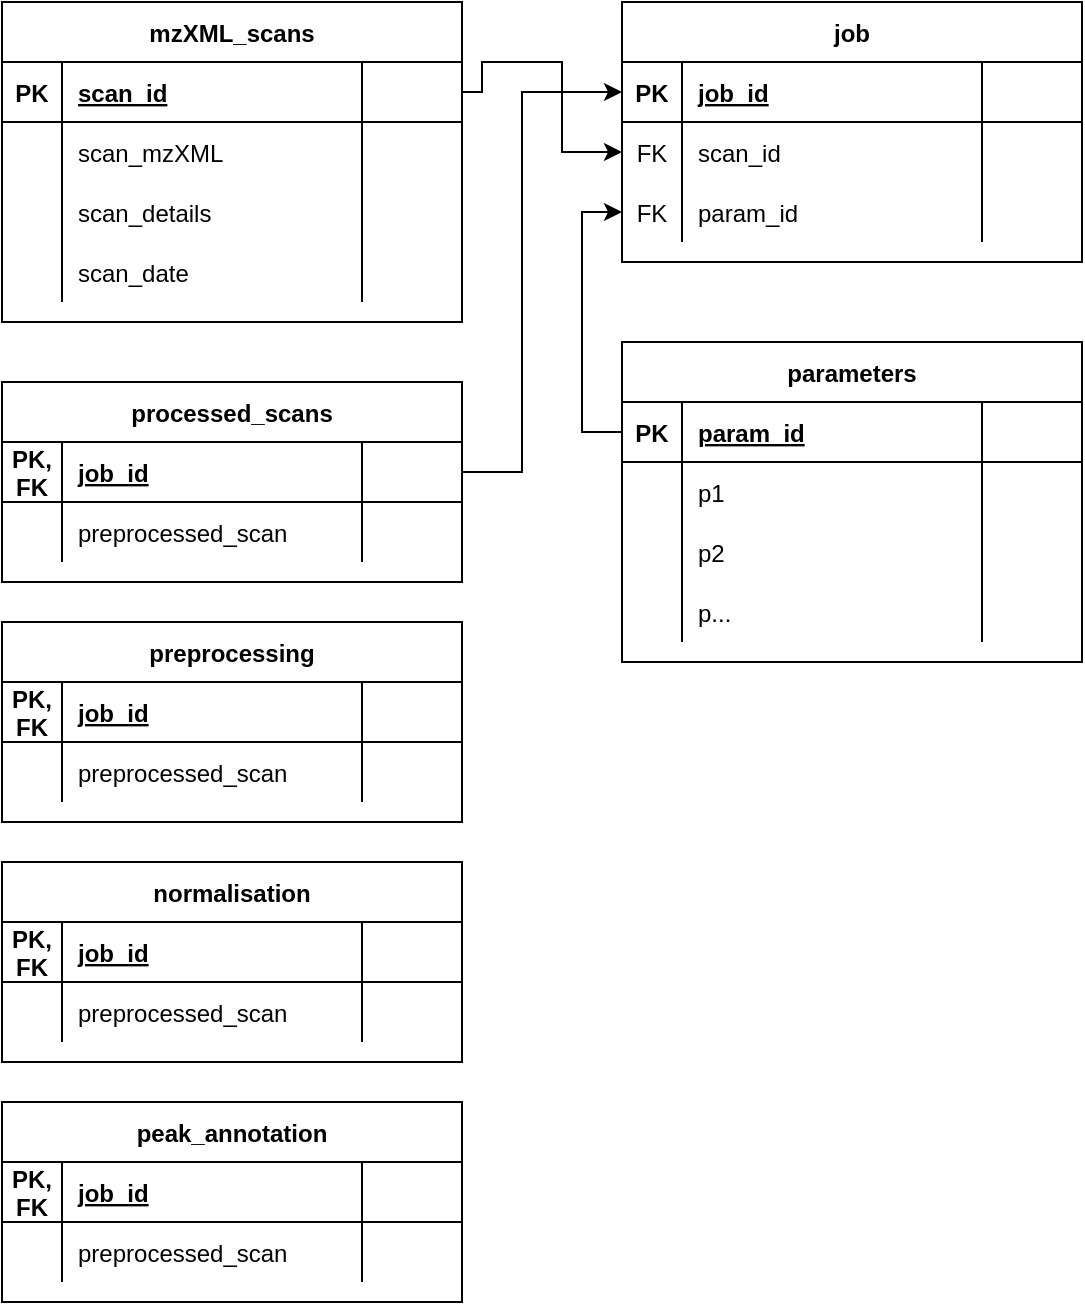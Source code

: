 <mxfile version="20.3.7" type="device"><diagram id="QG6M34EupGNv2d6uqnjn" name="Page-1"><mxGraphModel dx="590" dy="757" grid="1" gridSize="10" guides="1" tooltips="1" connect="1" arrows="1" fold="1" page="1" pageScale="1" pageWidth="850" pageHeight="1100" math="0" shadow="0"><root><mxCell id="0"/><mxCell id="1" parent="0"/><mxCell id="KLyxtXW5PcwZ7IORyMJw-84" value="mzXML_scans" style="shape=table;startSize=30;container=1;collapsible=1;childLayout=tableLayout;fixedRows=1;rowLines=0;fontStyle=1;align=center;resizeLast=1;" vertex="1" parent="1"><mxGeometry x="70" y="310" width="230" height="160" as="geometry"/></mxCell><mxCell id="KLyxtXW5PcwZ7IORyMJw-85" value="" style="shape=tableRow;horizontal=0;startSize=0;swimlaneHead=0;swimlaneBody=0;fillColor=none;collapsible=0;dropTarget=0;points=[[0,0.5],[1,0.5]];portConstraint=eastwest;top=0;left=0;right=0;bottom=1;" vertex="1" parent="KLyxtXW5PcwZ7IORyMJw-84"><mxGeometry y="30" width="230" height="30" as="geometry"/></mxCell><mxCell id="KLyxtXW5PcwZ7IORyMJw-86" value="PK" style="shape=partialRectangle;connectable=0;fillColor=none;top=0;left=0;bottom=0;right=0;fontStyle=1;overflow=hidden;" vertex="1" parent="KLyxtXW5PcwZ7IORyMJw-85"><mxGeometry width="30" height="30" as="geometry"><mxRectangle width="30" height="30" as="alternateBounds"/></mxGeometry></mxCell><mxCell id="KLyxtXW5PcwZ7IORyMJw-87" value="scan_id" style="shape=partialRectangle;connectable=0;fillColor=none;top=0;left=0;bottom=0;right=0;align=left;spacingLeft=6;fontStyle=5;overflow=hidden;" vertex="1" parent="KLyxtXW5PcwZ7IORyMJw-85"><mxGeometry x="30" width="150" height="30" as="geometry"><mxRectangle width="150" height="30" as="alternateBounds"/></mxGeometry></mxCell><mxCell id="KLyxtXW5PcwZ7IORyMJw-101" style="shape=partialRectangle;connectable=0;fillColor=none;top=0;left=0;bottom=0;right=0;align=left;spacingLeft=6;fontStyle=5;overflow=hidden;" vertex="1" parent="KLyxtXW5PcwZ7IORyMJw-85"><mxGeometry x="180" width="50" height="30" as="geometry"><mxRectangle width="50" height="30" as="alternateBounds"/></mxGeometry></mxCell><mxCell id="KLyxtXW5PcwZ7IORyMJw-88" value="" style="shape=tableRow;horizontal=0;startSize=0;swimlaneHead=0;swimlaneBody=0;fillColor=none;collapsible=0;dropTarget=0;points=[[0,0.5],[1,0.5]];portConstraint=eastwest;top=0;left=0;right=0;bottom=0;" vertex="1" parent="KLyxtXW5PcwZ7IORyMJw-84"><mxGeometry y="60" width="230" height="30" as="geometry"/></mxCell><mxCell id="KLyxtXW5PcwZ7IORyMJw-89" value="" style="shape=partialRectangle;connectable=0;fillColor=none;top=0;left=0;bottom=0;right=0;editable=1;overflow=hidden;" vertex="1" parent="KLyxtXW5PcwZ7IORyMJw-88"><mxGeometry width="30" height="30" as="geometry"><mxRectangle width="30" height="30" as="alternateBounds"/></mxGeometry></mxCell><mxCell id="KLyxtXW5PcwZ7IORyMJw-90" value="scan_mzXML" style="shape=partialRectangle;connectable=0;fillColor=none;top=0;left=0;bottom=0;right=0;align=left;spacingLeft=6;overflow=hidden;" vertex="1" parent="KLyxtXW5PcwZ7IORyMJw-88"><mxGeometry x="30" width="150" height="30" as="geometry"><mxRectangle width="150" height="30" as="alternateBounds"/></mxGeometry></mxCell><mxCell id="KLyxtXW5PcwZ7IORyMJw-102" style="shape=partialRectangle;connectable=0;fillColor=none;top=0;left=0;bottom=0;right=0;align=left;spacingLeft=6;overflow=hidden;" vertex="1" parent="KLyxtXW5PcwZ7IORyMJw-88"><mxGeometry x="180" width="50" height="30" as="geometry"><mxRectangle width="50" height="30" as="alternateBounds"/></mxGeometry></mxCell><mxCell id="KLyxtXW5PcwZ7IORyMJw-91" value="" style="shape=tableRow;horizontal=0;startSize=0;swimlaneHead=0;swimlaneBody=0;fillColor=none;collapsible=0;dropTarget=0;points=[[0,0.5],[1,0.5]];portConstraint=eastwest;top=0;left=0;right=0;bottom=0;" vertex="1" parent="KLyxtXW5PcwZ7IORyMJw-84"><mxGeometry y="90" width="230" height="30" as="geometry"/></mxCell><mxCell id="KLyxtXW5PcwZ7IORyMJw-92" value="" style="shape=partialRectangle;connectable=0;fillColor=none;top=0;left=0;bottom=0;right=0;editable=1;overflow=hidden;" vertex="1" parent="KLyxtXW5PcwZ7IORyMJw-91"><mxGeometry width="30" height="30" as="geometry"><mxRectangle width="30" height="30" as="alternateBounds"/></mxGeometry></mxCell><mxCell id="KLyxtXW5PcwZ7IORyMJw-93" value="scan_details" style="shape=partialRectangle;connectable=0;fillColor=none;top=0;left=0;bottom=0;right=0;align=left;spacingLeft=6;overflow=hidden;" vertex="1" parent="KLyxtXW5PcwZ7IORyMJw-91"><mxGeometry x="30" width="150" height="30" as="geometry"><mxRectangle width="150" height="30" as="alternateBounds"/></mxGeometry></mxCell><mxCell id="KLyxtXW5PcwZ7IORyMJw-103" style="shape=partialRectangle;connectable=0;fillColor=none;top=0;left=0;bottom=0;right=0;align=left;spacingLeft=6;overflow=hidden;" vertex="1" parent="KLyxtXW5PcwZ7IORyMJw-91"><mxGeometry x="180" width="50" height="30" as="geometry"><mxRectangle width="50" height="30" as="alternateBounds"/></mxGeometry></mxCell><mxCell id="KLyxtXW5PcwZ7IORyMJw-94" value="" style="shape=tableRow;horizontal=0;startSize=0;swimlaneHead=0;swimlaneBody=0;fillColor=none;collapsible=0;dropTarget=0;points=[[0,0.5],[1,0.5]];portConstraint=eastwest;top=0;left=0;right=0;bottom=0;" vertex="1" parent="KLyxtXW5PcwZ7IORyMJw-84"><mxGeometry y="120" width="230" height="30" as="geometry"/></mxCell><mxCell id="KLyxtXW5PcwZ7IORyMJw-95" value="" style="shape=partialRectangle;connectable=0;fillColor=none;top=0;left=0;bottom=0;right=0;editable=1;overflow=hidden;" vertex="1" parent="KLyxtXW5PcwZ7IORyMJw-94"><mxGeometry width="30" height="30" as="geometry"><mxRectangle width="30" height="30" as="alternateBounds"/></mxGeometry></mxCell><mxCell id="KLyxtXW5PcwZ7IORyMJw-96" value="scan_date" style="shape=partialRectangle;connectable=0;fillColor=none;top=0;left=0;bottom=0;right=0;align=left;spacingLeft=6;overflow=hidden;" vertex="1" parent="KLyxtXW5PcwZ7IORyMJw-94"><mxGeometry x="30" width="150" height="30" as="geometry"><mxRectangle width="150" height="30" as="alternateBounds"/></mxGeometry></mxCell><mxCell id="KLyxtXW5PcwZ7IORyMJw-104" style="shape=partialRectangle;connectable=0;fillColor=none;top=0;left=0;bottom=0;right=0;align=left;spacingLeft=6;overflow=hidden;" vertex="1" parent="KLyxtXW5PcwZ7IORyMJw-94"><mxGeometry x="180" width="50" height="30" as="geometry"><mxRectangle width="50" height="30" as="alternateBounds"/></mxGeometry></mxCell><mxCell id="KLyxtXW5PcwZ7IORyMJw-105" value="parameters" style="shape=table;startSize=30;container=1;collapsible=1;childLayout=tableLayout;fixedRows=1;rowLines=0;fontStyle=1;align=center;resizeLast=1;" vertex="1" parent="1"><mxGeometry x="380" y="480" width="230" height="160" as="geometry"/></mxCell><mxCell id="KLyxtXW5PcwZ7IORyMJw-106" value="" style="shape=tableRow;horizontal=0;startSize=0;swimlaneHead=0;swimlaneBody=0;fillColor=none;collapsible=0;dropTarget=0;points=[[0,0.5],[1,0.5]];portConstraint=eastwest;top=0;left=0;right=0;bottom=1;" vertex="1" parent="KLyxtXW5PcwZ7IORyMJw-105"><mxGeometry y="30" width="230" height="30" as="geometry"/></mxCell><mxCell id="KLyxtXW5PcwZ7IORyMJw-107" value="PK" style="shape=partialRectangle;connectable=0;fillColor=none;top=0;left=0;bottom=0;right=0;fontStyle=1;overflow=hidden;" vertex="1" parent="KLyxtXW5PcwZ7IORyMJw-106"><mxGeometry width="30" height="30" as="geometry"><mxRectangle width="30" height="30" as="alternateBounds"/></mxGeometry></mxCell><mxCell id="KLyxtXW5PcwZ7IORyMJw-108" value="param_id" style="shape=partialRectangle;connectable=0;fillColor=none;top=0;left=0;bottom=0;right=0;align=left;spacingLeft=6;fontStyle=5;overflow=hidden;" vertex="1" parent="KLyxtXW5PcwZ7IORyMJw-106"><mxGeometry x="30" width="150" height="30" as="geometry"><mxRectangle width="150" height="30" as="alternateBounds"/></mxGeometry></mxCell><mxCell id="KLyxtXW5PcwZ7IORyMJw-109" style="shape=partialRectangle;connectable=0;fillColor=none;top=0;left=0;bottom=0;right=0;align=left;spacingLeft=6;fontStyle=5;overflow=hidden;" vertex="1" parent="KLyxtXW5PcwZ7IORyMJw-106"><mxGeometry x="180" width="50" height="30" as="geometry"><mxRectangle width="50" height="30" as="alternateBounds"/></mxGeometry></mxCell><mxCell id="KLyxtXW5PcwZ7IORyMJw-110" value="" style="shape=tableRow;horizontal=0;startSize=0;swimlaneHead=0;swimlaneBody=0;fillColor=none;collapsible=0;dropTarget=0;points=[[0,0.5],[1,0.5]];portConstraint=eastwest;top=0;left=0;right=0;bottom=0;" vertex="1" parent="KLyxtXW5PcwZ7IORyMJw-105"><mxGeometry y="60" width="230" height="30" as="geometry"/></mxCell><mxCell id="KLyxtXW5PcwZ7IORyMJw-111" value="" style="shape=partialRectangle;connectable=0;fillColor=none;top=0;left=0;bottom=0;right=0;editable=1;overflow=hidden;" vertex="1" parent="KLyxtXW5PcwZ7IORyMJw-110"><mxGeometry width="30" height="30" as="geometry"><mxRectangle width="30" height="30" as="alternateBounds"/></mxGeometry></mxCell><mxCell id="KLyxtXW5PcwZ7IORyMJw-112" value="p1" style="shape=partialRectangle;connectable=0;fillColor=none;top=0;left=0;bottom=0;right=0;align=left;spacingLeft=6;overflow=hidden;" vertex="1" parent="KLyxtXW5PcwZ7IORyMJw-110"><mxGeometry x="30" width="150" height="30" as="geometry"><mxRectangle width="150" height="30" as="alternateBounds"/></mxGeometry></mxCell><mxCell id="KLyxtXW5PcwZ7IORyMJw-113" style="shape=partialRectangle;connectable=0;fillColor=none;top=0;left=0;bottom=0;right=0;align=left;spacingLeft=6;overflow=hidden;" vertex="1" parent="KLyxtXW5PcwZ7IORyMJw-110"><mxGeometry x="180" width="50" height="30" as="geometry"><mxRectangle width="50" height="30" as="alternateBounds"/></mxGeometry></mxCell><mxCell id="KLyxtXW5PcwZ7IORyMJw-114" value="" style="shape=tableRow;horizontal=0;startSize=0;swimlaneHead=0;swimlaneBody=0;fillColor=none;collapsible=0;dropTarget=0;points=[[0,0.5],[1,0.5]];portConstraint=eastwest;top=0;left=0;right=0;bottom=0;" vertex="1" parent="KLyxtXW5PcwZ7IORyMJw-105"><mxGeometry y="90" width="230" height="30" as="geometry"/></mxCell><mxCell id="KLyxtXW5PcwZ7IORyMJw-115" value="" style="shape=partialRectangle;connectable=0;fillColor=none;top=0;left=0;bottom=0;right=0;editable=1;overflow=hidden;" vertex="1" parent="KLyxtXW5PcwZ7IORyMJw-114"><mxGeometry width="30" height="30" as="geometry"><mxRectangle width="30" height="30" as="alternateBounds"/></mxGeometry></mxCell><mxCell id="KLyxtXW5PcwZ7IORyMJw-116" value="p2" style="shape=partialRectangle;connectable=0;fillColor=none;top=0;left=0;bottom=0;right=0;align=left;spacingLeft=6;overflow=hidden;" vertex="1" parent="KLyxtXW5PcwZ7IORyMJw-114"><mxGeometry x="30" width="150" height="30" as="geometry"><mxRectangle width="150" height="30" as="alternateBounds"/></mxGeometry></mxCell><mxCell id="KLyxtXW5PcwZ7IORyMJw-117" style="shape=partialRectangle;connectable=0;fillColor=none;top=0;left=0;bottom=0;right=0;align=left;spacingLeft=6;overflow=hidden;" vertex="1" parent="KLyxtXW5PcwZ7IORyMJw-114"><mxGeometry x="180" width="50" height="30" as="geometry"><mxRectangle width="50" height="30" as="alternateBounds"/></mxGeometry></mxCell><mxCell id="KLyxtXW5PcwZ7IORyMJw-118" value="" style="shape=tableRow;horizontal=0;startSize=0;swimlaneHead=0;swimlaneBody=0;fillColor=none;collapsible=0;dropTarget=0;points=[[0,0.5],[1,0.5]];portConstraint=eastwest;top=0;left=0;right=0;bottom=0;" vertex="1" parent="KLyxtXW5PcwZ7IORyMJw-105"><mxGeometry y="120" width="230" height="30" as="geometry"/></mxCell><mxCell id="KLyxtXW5PcwZ7IORyMJw-119" value="" style="shape=partialRectangle;connectable=0;fillColor=none;top=0;left=0;bottom=0;right=0;editable=1;overflow=hidden;" vertex="1" parent="KLyxtXW5PcwZ7IORyMJw-118"><mxGeometry width="30" height="30" as="geometry"><mxRectangle width="30" height="30" as="alternateBounds"/></mxGeometry></mxCell><mxCell id="KLyxtXW5PcwZ7IORyMJw-120" value="p..." style="shape=partialRectangle;connectable=0;fillColor=none;top=0;left=0;bottom=0;right=0;align=left;spacingLeft=6;overflow=hidden;" vertex="1" parent="KLyxtXW5PcwZ7IORyMJw-118"><mxGeometry x="30" width="150" height="30" as="geometry"><mxRectangle width="150" height="30" as="alternateBounds"/></mxGeometry></mxCell><mxCell id="KLyxtXW5PcwZ7IORyMJw-121" style="shape=partialRectangle;connectable=0;fillColor=none;top=0;left=0;bottom=0;right=0;align=left;spacingLeft=6;overflow=hidden;" vertex="1" parent="KLyxtXW5PcwZ7IORyMJw-118"><mxGeometry x="180" width="50" height="30" as="geometry"><mxRectangle width="50" height="30" as="alternateBounds"/></mxGeometry></mxCell><mxCell id="KLyxtXW5PcwZ7IORyMJw-122" value="job" style="shape=table;startSize=30;container=1;collapsible=1;childLayout=tableLayout;fixedRows=1;rowLines=0;fontStyle=1;align=center;resizeLast=1;" vertex="1" parent="1"><mxGeometry x="380" y="310" width="230" height="130" as="geometry"/></mxCell><mxCell id="KLyxtXW5PcwZ7IORyMJw-123" value="" style="shape=tableRow;horizontal=0;startSize=0;swimlaneHead=0;swimlaneBody=0;fillColor=none;collapsible=0;dropTarget=0;points=[[0,0.5],[1,0.5]];portConstraint=eastwest;top=0;left=0;right=0;bottom=1;" vertex="1" parent="KLyxtXW5PcwZ7IORyMJw-122"><mxGeometry y="30" width="230" height="30" as="geometry"/></mxCell><mxCell id="KLyxtXW5PcwZ7IORyMJw-124" value="PK" style="shape=partialRectangle;connectable=0;fillColor=none;top=0;left=0;bottom=0;right=0;fontStyle=1;overflow=hidden;" vertex="1" parent="KLyxtXW5PcwZ7IORyMJw-123"><mxGeometry width="30" height="30" as="geometry"><mxRectangle width="30" height="30" as="alternateBounds"/></mxGeometry></mxCell><mxCell id="KLyxtXW5PcwZ7IORyMJw-125" value="job_id" style="shape=partialRectangle;connectable=0;fillColor=none;top=0;left=0;bottom=0;right=0;align=left;spacingLeft=6;fontStyle=5;overflow=hidden;" vertex="1" parent="KLyxtXW5PcwZ7IORyMJw-123"><mxGeometry x="30" width="150" height="30" as="geometry"><mxRectangle width="150" height="30" as="alternateBounds"/></mxGeometry></mxCell><mxCell id="KLyxtXW5PcwZ7IORyMJw-126" style="shape=partialRectangle;connectable=0;fillColor=none;top=0;left=0;bottom=0;right=0;align=left;spacingLeft=6;fontStyle=5;overflow=hidden;" vertex="1" parent="KLyxtXW5PcwZ7IORyMJw-123"><mxGeometry x="180" width="50" height="30" as="geometry"><mxRectangle width="50" height="30" as="alternateBounds"/></mxGeometry></mxCell><mxCell id="KLyxtXW5PcwZ7IORyMJw-127" value="" style="shape=tableRow;horizontal=0;startSize=0;swimlaneHead=0;swimlaneBody=0;fillColor=none;collapsible=0;dropTarget=0;points=[[0,0.5],[1,0.5]];portConstraint=eastwest;top=0;left=0;right=0;bottom=0;" vertex="1" parent="KLyxtXW5PcwZ7IORyMJw-122"><mxGeometry y="60" width="230" height="30" as="geometry"/></mxCell><mxCell id="KLyxtXW5PcwZ7IORyMJw-128" value="FK" style="shape=partialRectangle;connectable=0;fillColor=none;top=0;left=0;bottom=0;right=0;editable=1;overflow=hidden;" vertex="1" parent="KLyxtXW5PcwZ7IORyMJw-127"><mxGeometry width="30" height="30" as="geometry"><mxRectangle width="30" height="30" as="alternateBounds"/></mxGeometry></mxCell><mxCell id="KLyxtXW5PcwZ7IORyMJw-129" value="scan_id" style="shape=partialRectangle;connectable=0;fillColor=none;top=0;left=0;bottom=0;right=0;align=left;spacingLeft=6;overflow=hidden;" vertex="1" parent="KLyxtXW5PcwZ7IORyMJw-127"><mxGeometry x="30" width="150" height="30" as="geometry"><mxRectangle width="150" height="30" as="alternateBounds"/></mxGeometry></mxCell><mxCell id="KLyxtXW5PcwZ7IORyMJw-130" style="shape=partialRectangle;connectable=0;fillColor=none;top=0;left=0;bottom=0;right=0;align=left;spacingLeft=6;overflow=hidden;" vertex="1" parent="KLyxtXW5PcwZ7IORyMJw-127"><mxGeometry x="180" width="50" height="30" as="geometry"><mxRectangle width="50" height="30" as="alternateBounds"/></mxGeometry></mxCell><mxCell id="KLyxtXW5PcwZ7IORyMJw-131" value="" style="shape=tableRow;horizontal=0;startSize=0;swimlaneHead=0;swimlaneBody=0;fillColor=none;collapsible=0;dropTarget=0;points=[[0,0.5],[1,0.5]];portConstraint=eastwest;top=0;left=0;right=0;bottom=0;" vertex="1" parent="KLyxtXW5PcwZ7IORyMJw-122"><mxGeometry y="90" width="230" height="30" as="geometry"/></mxCell><mxCell id="KLyxtXW5PcwZ7IORyMJw-132" value="FK" style="shape=partialRectangle;connectable=0;fillColor=none;top=0;left=0;bottom=0;right=0;editable=1;overflow=hidden;" vertex="1" parent="KLyxtXW5PcwZ7IORyMJw-131"><mxGeometry width="30" height="30" as="geometry"><mxRectangle width="30" height="30" as="alternateBounds"/></mxGeometry></mxCell><mxCell id="KLyxtXW5PcwZ7IORyMJw-133" value="param_id" style="shape=partialRectangle;connectable=0;fillColor=none;top=0;left=0;bottom=0;right=0;align=left;spacingLeft=6;overflow=hidden;" vertex="1" parent="KLyxtXW5PcwZ7IORyMJw-131"><mxGeometry x="30" width="150" height="30" as="geometry"><mxRectangle width="150" height="30" as="alternateBounds"/></mxGeometry></mxCell><mxCell id="KLyxtXW5PcwZ7IORyMJw-134" style="shape=partialRectangle;connectable=0;fillColor=none;top=0;left=0;bottom=0;right=0;align=left;spacingLeft=6;overflow=hidden;" vertex="1" parent="KLyxtXW5PcwZ7IORyMJw-131"><mxGeometry x="180" width="50" height="30" as="geometry"><mxRectangle width="50" height="30" as="alternateBounds"/></mxGeometry></mxCell><mxCell id="KLyxtXW5PcwZ7IORyMJw-139" style="edgeStyle=orthogonalEdgeStyle;rounded=0;orthogonalLoop=1;jettySize=auto;html=1;exitX=1;exitY=0.5;exitDx=0;exitDy=0;" edge="1" parent="1" source="KLyxtXW5PcwZ7IORyMJw-85" target="KLyxtXW5PcwZ7IORyMJw-127"><mxGeometry relative="1" as="geometry"><Array as="points"><mxPoint x="310" y="355"/><mxPoint x="310" y="340"/><mxPoint x="350" y="340"/><mxPoint x="350" y="385"/></Array></mxGeometry></mxCell><mxCell id="KLyxtXW5PcwZ7IORyMJw-140" style="edgeStyle=orthogonalEdgeStyle;rounded=0;orthogonalLoop=1;jettySize=auto;html=1;entryX=0;entryY=0.5;entryDx=0;entryDy=0;" edge="1" parent="1" source="KLyxtXW5PcwZ7IORyMJw-106" target="KLyxtXW5PcwZ7IORyMJw-131"><mxGeometry relative="1" as="geometry"/></mxCell><mxCell id="KLyxtXW5PcwZ7IORyMJw-154" style="edgeStyle=orthogonalEdgeStyle;rounded=0;orthogonalLoop=1;jettySize=auto;html=1;entryX=0;entryY=0.5;entryDx=0;entryDy=0;exitX=1;exitY=0.5;exitDx=0;exitDy=0;" edge="1" parent="1" source="KLyxtXW5PcwZ7IORyMJw-142" target="KLyxtXW5PcwZ7IORyMJw-123"><mxGeometry relative="1" as="geometry"><Array as="points"><mxPoint x="330" y="545"/><mxPoint x="330" y="355"/></Array></mxGeometry></mxCell><mxCell id="KLyxtXW5PcwZ7IORyMJw-141" value="processed_scans" style="shape=table;startSize=30;container=1;collapsible=1;childLayout=tableLayout;fixedRows=1;rowLines=0;fontStyle=1;align=center;resizeLast=1;" vertex="1" parent="1"><mxGeometry x="70" y="500" width="230" height="100" as="geometry"/></mxCell><mxCell id="KLyxtXW5PcwZ7IORyMJw-142" value="" style="shape=tableRow;horizontal=0;startSize=0;swimlaneHead=0;swimlaneBody=0;fillColor=none;collapsible=0;dropTarget=0;points=[[0,0.5],[1,0.5]];portConstraint=eastwest;top=0;left=0;right=0;bottom=1;" vertex="1" parent="KLyxtXW5PcwZ7IORyMJw-141"><mxGeometry y="30" width="230" height="30" as="geometry"/></mxCell><mxCell id="KLyxtXW5PcwZ7IORyMJw-143" value="PK,&#xA;FK&#xA;" style="shape=partialRectangle;connectable=0;fillColor=none;top=0;left=0;bottom=0;right=0;fontStyle=1;overflow=hidden;" vertex="1" parent="KLyxtXW5PcwZ7IORyMJw-142"><mxGeometry width="30" height="30" as="geometry"><mxRectangle width="30" height="30" as="alternateBounds"/></mxGeometry></mxCell><mxCell id="KLyxtXW5PcwZ7IORyMJw-144" value="job_id" style="shape=partialRectangle;connectable=0;fillColor=none;top=0;left=0;bottom=0;right=0;align=left;spacingLeft=6;fontStyle=5;overflow=hidden;" vertex="1" parent="KLyxtXW5PcwZ7IORyMJw-142"><mxGeometry x="30" width="150" height="30" as="geometry"><mxRectangle width="150" height="30" as="alternateBounds"/></mxGeometry></mxCell><mxCell id="KLyxtXW5PcwZ7IORyMJw-145" style="shape=partialRectangle;connectable=0;fillColor=none;top=0;left=0;bottom=0;right=0;align=left;spacingLeft=6;fontStyle=5;overflow=hidden;" vertex="1" parent="KLyxtXW5PcwZ7IORyMJw-142"><mxGeometry x="180" width="50" height="30" as="geometry"><mxRectangle width="50" height="30" as="alternateBounds"/></mxGeometry></mxCell><mxCell id="KLyxtXW5PcwZ7IORyMJw-146" value="" style="shape=tableRow;horizontal=0;startSize=0;swimlaneHead=0;swimlaneBody=0;fillColor=none;collapsible=0;dropTarget=0;points=[[0,0.5],[1,0.5]];portConstraint=eastwest;top=0;left=0;right=0;bottom=0;" vertex="1" parent="KLyxtXW5PcwZ7IORyMJw-141"><mxGeometry y="60" width="230" height="30" as="geometry"/></mxCell><mxCell id="KLyxtXW5PcwZ7IORyMJw-147" value="" style="shape=partialRectangle;connectable=0;fillColor=none;top=0;left=0;bottom=0;right=0;editable=1;overflow=hidden;" vertex="1" parent="KLyxtXW5PcwZ7IORyMJw-146"><mxGeometry width="30" height="30" as="geometry"><mxRectangle width="30" height="30" as="alternateBounds"/></mxGeometry></mxCell><mxCell id="KLyxtXW5PcwZ7IORyMJw-148" value="preprocessed_scan" style="shape=partialRectangle;connectable=0;fillColor=none;top=0;left=0;bottom=0;right=0;align=left;spacingLeft=6;overflow=hidden;" vertex="1" parent="KLyxtXW5PcwZ7IORyMJw-146"><mxGeometry x="30" width="150" height="30" as="geometry"><mxRectangle width="150" height="30" as="alternateBounds"/></mxGeometry></mxCell><mxCell id="KLyxtXW5PcwZ7IORyMJw-149" style="shape=partialRectangle;connectable=0;fillColor=none;top=0;left=0;bottom=0;right=0;align=left;spacingLeft=6;overflow=hidden;" vertex="1" parent="KLyxtXW5PcwZ7IORyMJw-146"><mxGeometry x="180" width="50" height="30" as="geometry"><mxRectangle width="50" height="30" as="alternateBounds"/></mxGeometry></mxCell><mxCell id="KLyxtXW5PcwZ7IORyMJw-156" value="preprocessing" style="shape=table;startSize=30;container=1;collapsible=1;childLayout=tableLayout;fixedRows=1;rowLines=0;fontStyle=1;align=center;resizeLast=1;" vertex="1" parent="1"><mxGeometry x="70" y="620" width="230" height="100" as="geometry"/></mxCell><mxCell id="KLyxtXW5PcwZ7IORyMJw-157" value="" style="shape=tableRow;horizontal=0;startSize=0;swimlaneHead=0;swimlaneBody=0;fillColor=none;collapsible=0;dropTarget=0;points=[[0,0.5],[1,0.5]];portConstraint=eastwest;top=0;left=0;right=0;bottom=1;" vertex="1" parent="KLyxtXW5PcwZ7IORyMJw-156"><mxGeometry y="30" width="230" height="30" as="geometry"/></mxCell><mxCell id="KLyxtXW5PcwZ7IORyMJw-158" value="PK,&#xA;FK&#xA;" style="shape=partialRectangle;connectable=0;fillColor=none;top=0;left=0;bottom=0;right=0;fontStyle=1;overflow=hidden;" vertex="1" parent="KLyxtXW5PcwZ7IORyMJw-157"><mxGeometry width="30" height="30" as="geometry"><mxRectangle width="30" height="30" as="alternateBounds"/></mxGeometry></mxCell><mxCell id="KLyxtXW5PcwZ7IORyMJw-159" value="job_id" style="shape=partialRectangle;connectable=0;fillColor=none;top=0;left=0;bottom=0;right=0;align=left;spacingLeft=6;fontStyle=5;overflow=hidden;" vertex="1" parent="KLyxtXW5PcwZ7IORyMJw-157"><mxGeometry x="30" width="150" height="30" as="geometry"><mxRectangle width="150" height="30" as="alternateBounds"/></mxGeometry></mxCell><mxCell id="KLyxtXW5PcwZ7IORyMJw-160" style="shape=partialRectangle;connectable=0;fillColor=none;top=0;left=0;bottom=0;right=0;align=left;spacingLeft=6;fontStyle=5;overflow=hidden;" vertex="1" parent="KLyxtXW5PcwZ7IORyMJw-157"><mxGeometry x="180" width="50" height="30" as="geometry"><mxRectangle width="50" height="30" as="alternateBounds"/></mxGeometry></mxCell><mxCell id="KLyxtXW5PcwZ7IORyMJw-161" value="" style="shape=tableRow;horizontal=0;startSize=0;swimlaneHead=0;swimlaneBody=0;fillColor=none;collapsible=0;dropTarget=0;points=[[0,0.5],[1,0.5]];portConstraint=eastwest;top=0;left=0;right=0;bottom=0;" vertex="1" parent="KLyxtXW5PcwZ7IORyMJw-156"><mxGeometry y="60" width="230" height="30" as="geometry"/></mxCell><mxCell id="KLyxtXW5PcwZ7IORyMJw-162" value="" style="shape=partialRectangle;connectable=0;fillColor=none;top=0;left=0;bottom=0;right=0;editable=1;overflow=hidden;" vertex="1" parent="KLyxtXW5PcwZ7IORyMJw-161"><mxGeometry width="30" height="30" as="geometry"><mxRectangle width="30" height="30" as="alternateBounds"/></mxGeometry></mxCell><mxCell id="KLyxtXW5PcwZ7IORyMJw-163" value="preprocessed_scan" style="shape=partialRectangle;connectable=0;fillColor=none;top=0;left=0;bottom=0;right=0;align=left;spacingLeft=6;overflow=hidden;" vertex="1" parent="KLyxtXW5PcwZ7IORyMJw-161"><mxGeometry x="30" width="150" height="30" as="geometry"><mxRectangle width="150" height="30" as="alternateBounds"/></mxGeometry></mxCell><mxCell id="KLyxtXW5PcwZ7IORyMJw-164" style="shape=partialRectangle;connectable=0;fillColor=none;top=0;left=0;bottom=0;right=0;align=left;spacingLeft=6;overflow=hidden;" vertex="1" parent="KLyxtXW5PcwZ7IORyMJw-161"><mxGeometry x="180" width="50" height="30" as="geometry"><mxRectangle width="50" height="30" as="alternateBounds"/></mxGeometry></mxCell><mxCell id="KLyxtXW5PcwZ7IORyMJw-165" value="normalisation" style="shape=table;startSize=30;container=1;collapsible=1;childLayout=tableLayout;fixedRows=1;rowLines=0;fontStyle=1;align=center;resizeLast=1;" vertex="1" parent="1"><mxGeometry x="70" y="740" width="230" height="100" as="geometry"/></mxCell><mxCell id="KLyxtXW5PcwZ7IORyMJw-166" value="" style="shape=tableRow;horizontal=0;startSize=0;swimlaneHead=0;swimlaneBody=0;fillColor=none;collapsible=0;dropTarget=0;points=[[0,0.5],[1,0.5]];portConstraint=eastwest;top=0;left=0;right=0;bottom=1;" vertex="1" parent="KLyxtXW5PcwZ7IORyMJw-165"><mxGeometry y="30" width="230" height="30" as="geometry"/></mxCell><mxCell id="KLyxtXW5PcwZ7IORyMJw-167" value="PK,&#xA;FK&#xA;" style="shape=partialRectangle;connectable=0;fillColor=none;top=0;left=0;bottom=0;right=0;fontStyle=1;overflow=hidden;" vertex="1" parent="KLyxtXW5PcwZ7IORyMJw-166"><mxGeometry width="30" height="30" as="geometry"><mxRectangle width="30" height="30" as="alternateBounds"/></mxGeometry></mxCell><mxCell id="KLyxtXW5PcwZ7IORyMJw-168" value="job_id" style="shape=partialRectangle;connectable=0;fillColor=none;top=0;left=0;bottom=0;right=0;align=left;spacingLeft=6;fontStyle=5;overflow=hidden;" vertex="1" parent="KLyxtXW5PcwZ7IORyMJw-166"><mxGeometry x="30" width="150" height="30" as="geometry"><mxRectangle width="150" height="30" as="alternateBounds"/></mxGeometry></mxCell><mxCell id="KLyxtXW5PcwZ7IORyMJw-169" style="shape=partialRectangle;connectable=0;fillColor=none;top=0;left=0;bottom=0;right=0;align=left;spacingLeft=6;fontStyle=5;overflow=hidden;" vertex="1" parent="KLyxtXW5PcwZ7IORyMJw-166"><mxGeometry x="180" width="50" height="30" as="geometry"><mxRectangle width="50" height="30" as="alternateBounds"/></mxGeometry></mxCell><mxCell id="KLyxtXW5PcwZ7IORyMJw-170" value="" style="shape=tableRow;horizontal=0;startSize=0;swimlaneHead=0;swimlaneBody=0;fillColor=none;collapsible=0;dropTarget=0;points=[[0,0.5],[1,0.5]];portConstraint=eastwest;top=0;left=0;right=0;bottom=0;" vertex="1" parent="KLyxtXW5PcwZ7IORyMJw-165"><mxGeometry y="60" width="230" height="30" as="geometry"/></mxCell><mxCell id="KLyxtXW5PcwZ7IORyMJw-171" value="" style="shape=partialRectangle;connectable=0;fillColor=none;top=0;left=0;bottom=0;right=0;editable=1;overflow=hidden;" vertex="1" parent="KLyxtXW5PcwZ7IORyMJw-170"><mxGeometry width="30" height="30" as="geometry"><mxRectangle width="30" height="30" as="alternateBounds"/></mxGeometry></mxCell><mxCell id="KLyxtXW5PcwZ7IORyMJw-172" value="preprocessed_scan" style="shape=partialRectangle;connectable=0;fillColor=none;top=0;left=0;bottom=0;right=0;align=left;spacingLeft=6;overflow=hidden;" vertex="1" parent="KLyxtXW5PcwZ7IORyMJw-170"><mxGeometry x="30" width="150" height="30" as="geometry"><mxRectangle width="150" height="30" as="alternateBounds"/></mxGeometry></mxCell><mxCell id="KLyxtXW5PcwZ7IORyMJw-173" style="shape=partialRectangle;connectable=0;fillColor=none;top=0;left=0;bottom=0;right=0;align=left;spacingLeft=6;overflow=hidden;" vertex="1" parent="KLyxtXW5PcwZ7IORyMJw-170"><mxGeometry x="180" width="50" height="30" as="geometry"><mxRectangle width="50" height="30" as="alternateBounds"/></mxGeometry></mxCell><mxCell id="KLyxtXW5PcwZ7IORyMJw-174" value="peak_annotation" style="shape=table;startSize=30;container=1;collapsible=1;childLayout=tableLayout;fixedRows=1;rowLines=0;fontStyle=1;align=center;resizeLast=1;" vertex="1" parent="1"><mxGeometry x="70" y="860" width="230" height="100" as="geometry"><mxRectangle x="70" y="860" width="140" height="30" as="alternateBounds"/></mxGeometry></mxCell><mxCell id="KLyxtXW5PcwZ7IORyMJw-175" value="" style="shape=tableRow;horizontal=0;startSize=0;swimlaneHead=0;swimlaneBody=0;fillColor=none;collapsible=0;dropTarget=0;points=[[0,0.5],[1,0.5]];portConstraint=eastwest;top=0;left=0;right=0;bottom=1;" vertex="1" parent="KLyxtXW5PcwZ7IORyMJw-174"><mxGeometry y="30" width="230" height="30" as="geometry"/></mxCell><mxCell id="KLyxtXW5PcwZ7IORyMJw-176" value="PK,&#xA;FK&#xA;" style="shape=partialRectangle;connectable=0;fillColor=none;top=0;left=0;bottom=0;right=0;fontStyle=1;overflow=hidden;" vertex="1" parent="KLyxtXW5PcwZ7IORyMJw-175"><mxGeometry width="30" height="30" as="geometry"><mxRectangle width="30" height="30" as="alternateBounds"/></mxGeometry></mxCell><mxCell id="KLyxtXW5PcwZ7IORyMJw-177" value="job_id" style="shape=partialRectangle;connectable=0;fillColor=none;top=0;left=0;bottom=0;right=0;align=left;spacingLeft=6;fontStyle=5;overflow=hidden;" vertex="1" parent="KLyxtXW5PcwZ7IORyMJw-175"><mxGeometry x="30" width="150" height="30" as="geometry"><mxRectangle width="150" height="30" as="alternateBounds"/></mxGeometry></mxCell><mxCell id="KLyxtXW5PcwZ7IORyMJw-178" style="shape=partialRectangle;connectable=0;fillColor=none;top=0;left=0;bottom=0;right=0;align=left;spacingLeft=6;fontStyle=5;overflow=hidden;" vertex="1" parent="KLyxtXW5PcwZ7IORyMJw-175"><mxGeometry x="180" width="50" height="30" as="geometry"><mxRectangle width="50" height="30" as="alternateBounds"/></mxGeometry></mxCell><mxCell id="KLyxtXW5PcwZ7IORyMJw-179" value="" style="shape=tableRow;horizontal=0;startSize=0;swimlaneHead=0;swimlaneBody=0;fillColor=none;collapsible=0;dropTarget=0;points=[[0,0.5],[1,0.5]];portConstraint=eastwest;top=0;left=0;right=0;bottom=0;" vertex="1" parent="KLyxtXW5PcwZ7IORyMJw-174"><mxGeometry y="60" width="230" height="30" as="geometry"/></mxCell><mxCell id="KLyxtXW5PcwZ7IORyMJw-180" value="" style="shape=partialRectangle;connectable=0;fillColor=none;top=0;left=0;bottom=0;right=0;editable=1;overflow=hidden;" vertex="1" parent="KLyxtXW5PcwZ7IORyMJw-179"><mxGeometry width="30" height="30" as="geometry"><mxRectangle width="30" height="30" as="alternateBounds"/></mxGeometry></mxCell><mxCell id="KLyxtXW5PcwZ7IORyMJw-181" value="preprocessed_scan" style="shape=partialRectangle;connectable=0;fillColor=none;top=0;left=0;bottom=0;right=0;align=left;spacingLeft=6;overflow=hidden;" vertex="1" parent="KLyxtXW5PcwZ7IORyMJw-179"><mxGeometry x="30" width="150" height="30" as="geometry"><mxRectangle width="150" height="30" as="alternateBounds"/></mxGeometry></mxCell><mxCell id="KLyxtXW5PcwZ7IORyMJw-182" style="shape=partialRectangle;connectable=0;fillColor=none;top=0;left=0;bottom=0;right=0;align=left;spacingLeft=6;overflow=hidden;" vertex="1" parent="KLyxtXW5PcwZ7IORyMJw-179"><mxGeometry x="180" width="50" height="30" as="geometry"><mxRectangle width="50" height="30" as="alternateBounds"/></mxGeometry></mxCell></root></mxGraphModel></diagram></mxfile>